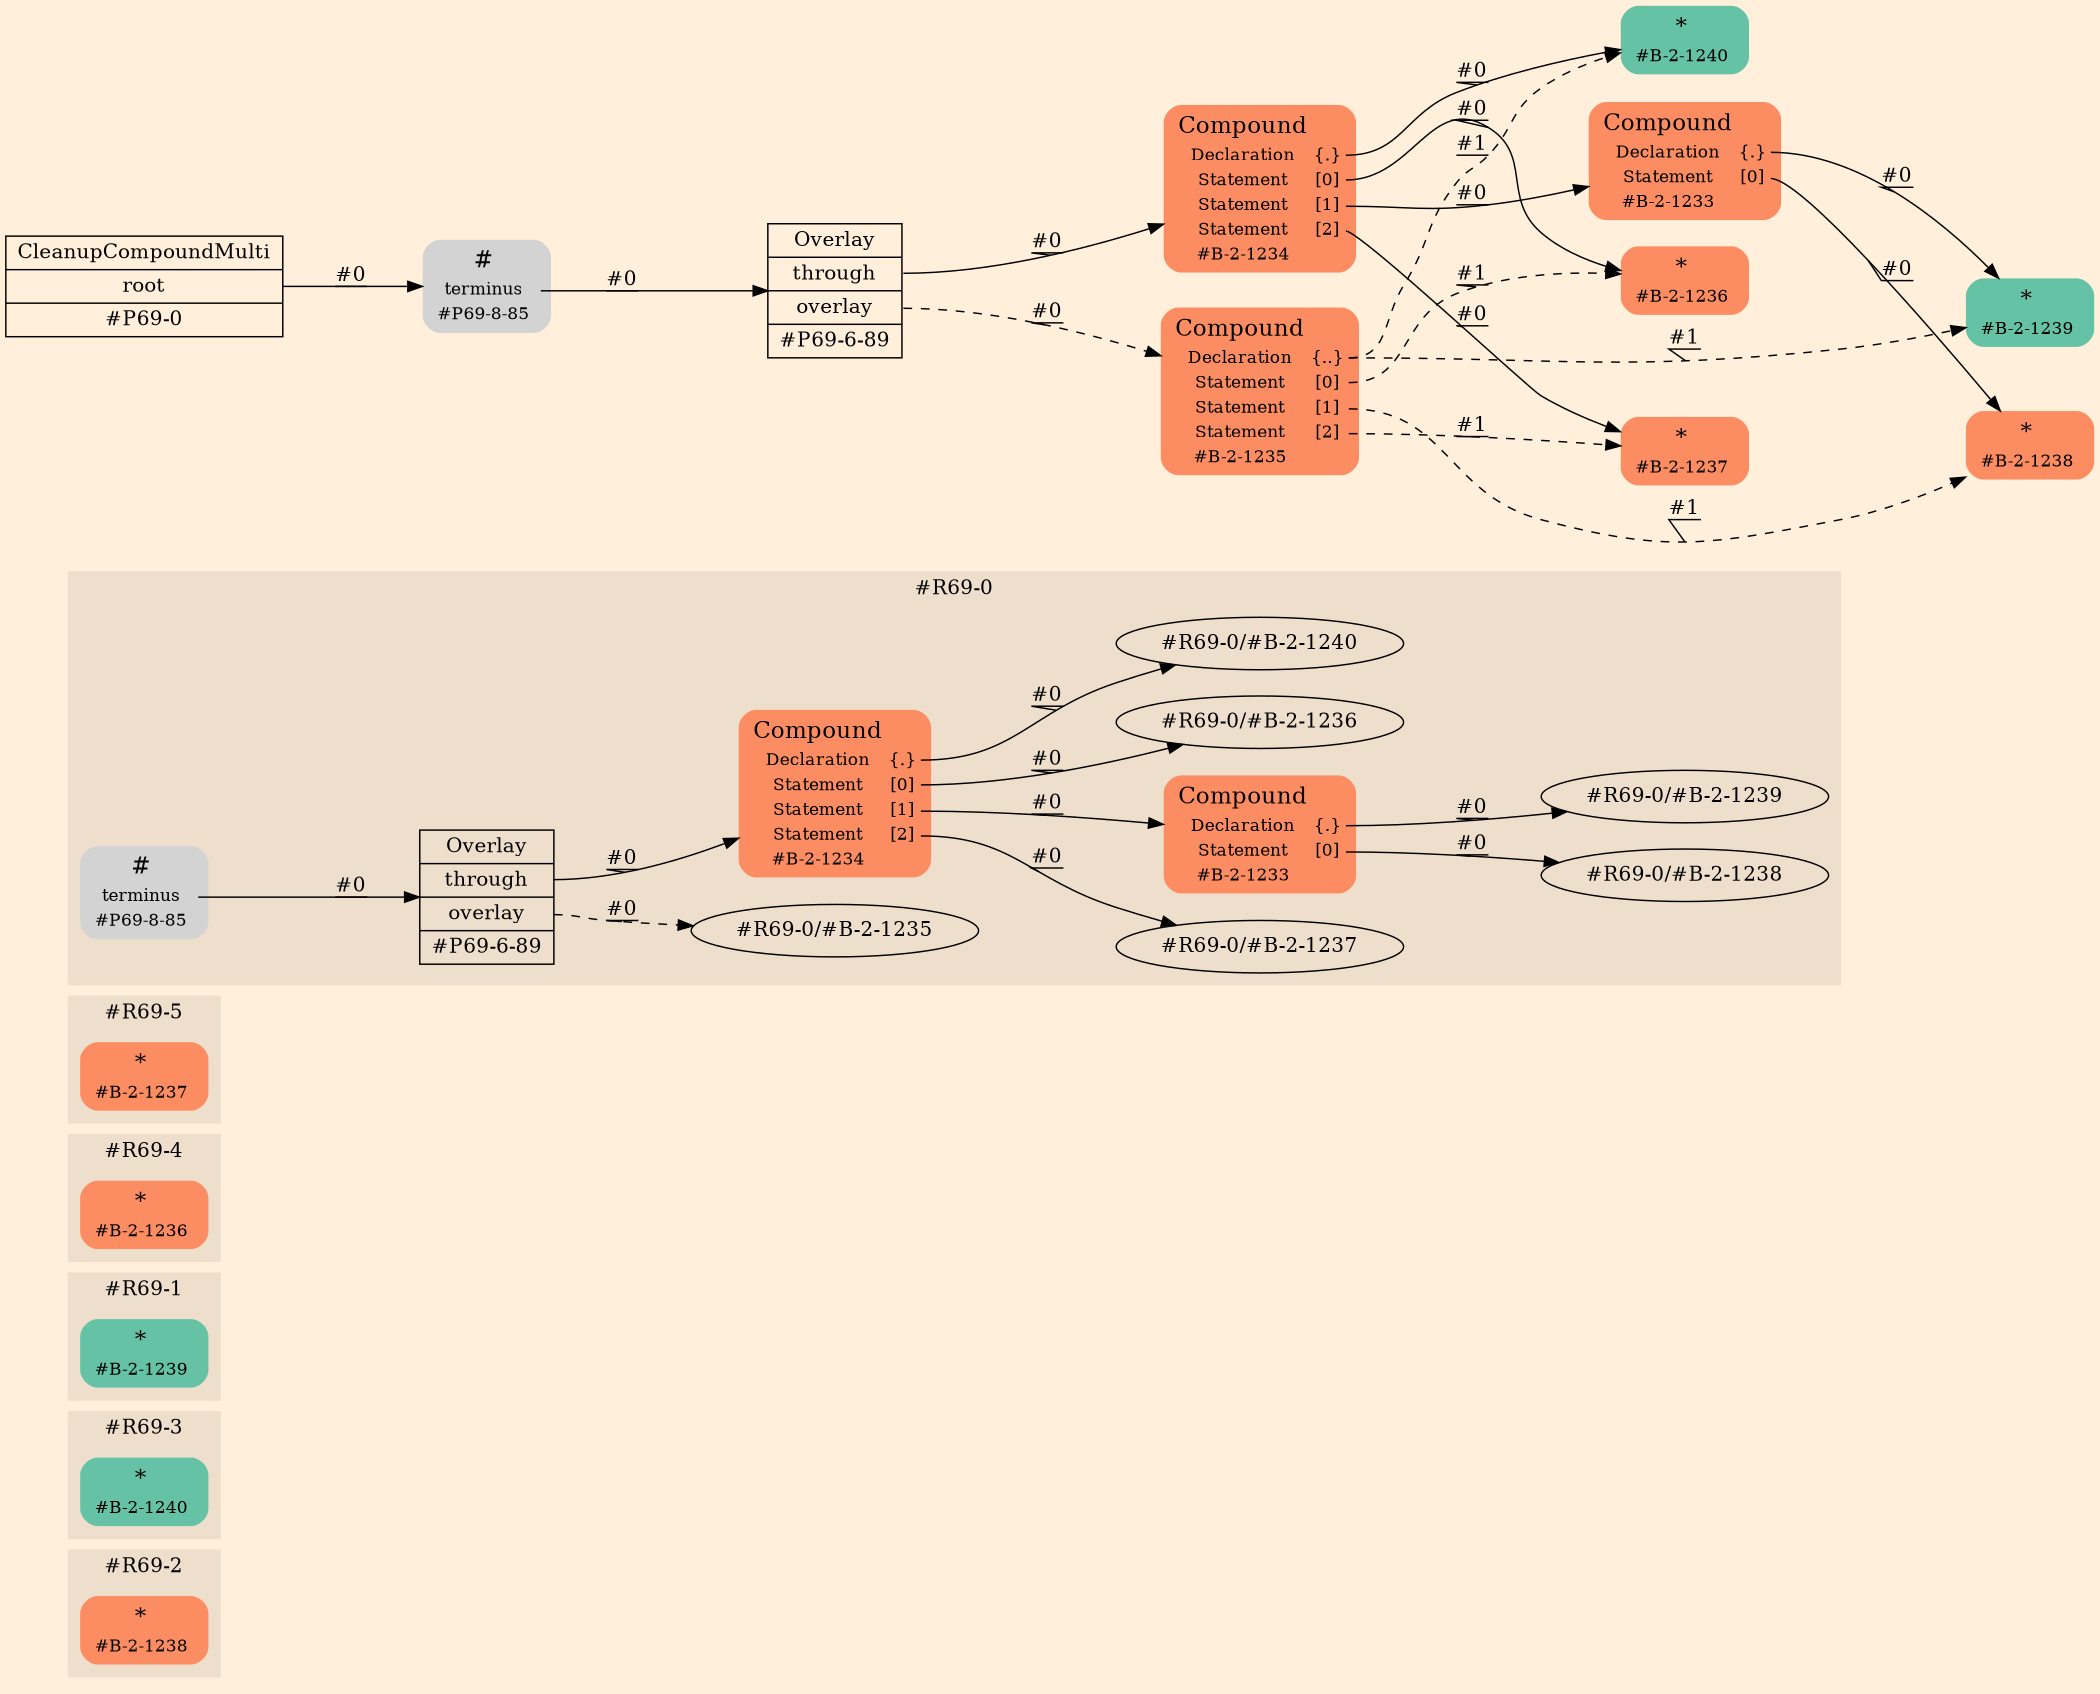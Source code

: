 digraph Inferno {
graph [
rankdir = "LR"
ranksep = 1.0
size = "14,20"
bgcolor = antiquewhite1
color = black
fontcolor = black
];
node [
];
subgraph "cluster#R69-2" {
label = "#R69-2"
style = "filled"
color = antiquewhite2
"#R69-2/#B-2-1238" [
shape = "plaintext"
fillcolor = "/set28/2"
label = <<TABLE BORDER="0" CELLBORDER="0" CELLSPACING="0">
 <TR>
  <TD><FONT POINT-SIZE="16.0">*</FONT></TD>
  <TD></TD>
 </TR>
 <TR>
  <TD>#B-2-1238</TD>
  <TD PORT="port0"></TD>
 </TR>
</TABLE>>
style = "rounded,filled"
fontsize = "12"
];
}
subgraph "cluster#R69-3" {
label = "#R69-3"
style = "filled"
color = antiquewhite2
"#R69-3/#B-2-1240" [
shape = "plaintext"
fillcolor = "/set28/1"
label = <<TABLE BORDER="0" CELLBORDER="0" CELLSPACING="0">
 <TR>
  <TD><FONT POINT-SIZE="16.0">*</FONT></TD>
  <TD></TD>
 </TR>
 <TR>
  <TD>#B-2-1240</TD>
  <TD PORT="port0"></TD>
 </TR>
</TABLE>>
style = "rounded,filled"
fontsize = "12"
];
}
subgraph "cluster#R69-1" {
label = "#R69-1"
style = "filled"
color = antiquewhite2
"#R69-1/#B-2-1239" [
shape = "plaintext"
fillcolor = "/set28/1"
label = <<TABLE BORDER="0" CELLBORDER="0" CELLSPACING="0">
 <TR>
  <TD><FONT POINT-SIZE="16.0">*</FONT></TD>
  <TD></TD>
 </TR>
 <TR>
  <TD>#B-2-1239</TD>
  <TD PORT="port0"></TD>
 </TR>
</TABLE>>
style = "rounded,filled"
fontsize = "12"
];
}
subgraph "cluster#R69-4" {
label = "#R69-4"
style = "filled"
color = antiquewhite2
"#R69-4/#B-2-1236" [
shape = "plaintext"
fillcolor = "/set28/2"
label = <<TABLE BORDER="0" CELLBORDER="0" CELLSPACING="0">
 <TR>
  <TD><FONT POINT-SIZE="16.0">*</FONT></TD>
  <TD></TD>
 </TR>
 <TR>
  <TD>#B-2-1236</TD>
  <TD PORT="port0"></TD>
 </TR>
</TABLE>>
style = "rounded,filled"
fontsize = "12"
];
}
subgraph "cluster#R69-5" {
label = "#R69-5"
style = "filled"
color = antiquewhite2
"#R69-5/#B-2-1237" [
shape = "plaintext"
fillcolor = "/set28/2"
label = <<TABLE BORDER="0" CELLBORDER="0" CELLSPACING="0">
 <TR>
  <TD><FONT POINT-SIZE="16.0">*</FONT></TD>
  <TD></TD>
 </TR>
 <TR>
  <TD>#B-2-1237</TD>
  <TD PORT="port0"></TD>
 </TR>
</TABLE>>
style = "rounded,filled"
fontsize = "12"
];
}
subgraph "cluster#R69-0" {
label = "#R69-0"
style = "filled"
color = antiquewhite2
"#R69-0/#B-2-1233" [
shape = "plaintext"
fillcolor = "/set28/2"
label = <<TABLE BORDER="0" CELLBORDER="0" CELLSPACING="0">
 <TR>
  <TD><FONT POINT-SIZE="16.0">Compound</FONT></TD>
  <TD></TD>
 </TR>
 <TR>
  <TD>Declaration</TD>
  <TD PORT="port0">{.}</TD>
 </TR>
 <TR>
  <TD>Statement</TD>
  <TD PORT="port1">[0]</TD>
 </TR>
 <TR>
  <TD>#B-2-1233</TD>
  <TD PORT="port2"></TD>
 </TR>
</TABLE>>
style = "rounded,filled"
fontsize = "12"
];
"#R69-0/#P69-8-85" [
shape = "plaintext"
label = <<TABLE BORDER="0" CELLBORDER="0" CELLSPACING="0">
 <TR>
  <TD><FONT POINT-SIZE="16.0">#</FONT></TD>
  <TD></TD>
 </TR>
 <TR>
  <TD>terminus</TD>
  <TD PORT="port0"></TD>
 </TR>
 <TR>
  <TD>#P69-8-85</TD>
  <TD PORT="port1"></TD>
 </TR>
</TABLE>>
style = "rounded,filled"
fontsize = "12"
];
"#R69-0/#B-2-1234" [
shape = "plaintext"
fillcolor = "/set28/2"
label = <<TABLE BORDER="0" CELLBORDER="0" CELLSPACING="0">
 <TR>
  <TD><FONT POINT-SIZE="16.0">Compound</FONT></TD>
  <TD></TD>
 </TR>
 <TR>
  <TD>Declaration</TD>
  <TD PORT="port0">{.}</TD>
 </TR>
 <TR>
  <TD>Statement</TD>
  <TD PORT="port1">[0]</TD>
 </TR>
 <TR>
  <TD>Statement</TD>
  <TD PORT="port2">[1]</TD>
 </TR>
 <TR>
  <TD>Statement</TD>
  <TD PORT="port3">[2]</TD>
 </TR>
 <TR>
  <TD>#B-2-1234</TD>
  <TD PORT="port4"></TD>
 </TR>
</TABLE>>
style = "rounded,filled"
fontsize = "12"
];
"#R69-0/#P69-6-89" [
shape = "record"
fillcolor = antiquewhite2
label = "<fixed> Overlay | <port0> through | <port1> overlay | <port2> #P69-6-89"
style = "filled"
fontsize = "14"
color = black
fontcolor = black
];
"#R69-0/#B-2-1233":port0 -> "#R69-0/#B-2-1239" [style="solid"
label = "#0"
decorate = true
color = black
fontcolor = black
];
"#R69-0/#B-2-1233":port1 -> "#R69-0/#B-2-1238" [style="solid"
label = "#0"
decorate = true
color = black
fontcolor = black
];
"#R69-0/#P69-8-85":port0 -> "#R69-0/#P69-6-89" [style="solid"
label = "#0"
decorate = true
color = black
fontcolor = black
];
"#R69-0/#B-2-1234":port0 -> "#R69-0/#B-2-1240" [style="solid"
label = "#0"
decorate = true
color = black
fontcolor = black
];
"#R69-0/#B-2-1234":port1 -> "#R69-0/#B-2-1236" [style="solid"
label = "#0"
decorate = true
color = black
fontcolor = black
];
"#R69-0/#B-2-1234":port2 -> "#R69-0/#B-2-1233" [style="solid"
label = "#0"
decorate = true
color = black
fontcolor = black
];
"#R69-0/#B-2-1234":port3 -> "#R69-0/#B-2-1237" [style="solid"
label = "#0"
decorate = true
color = black
fontcolor = black
];
"#R69-0/#P69-6-89":port0 -> "#R69-0/#B-2-1234" [style="solid"
label = "#0"
decorate = true
color = black
fontcolor = black
];
"#R69-0/#P69-6-89":port1 -> "#R69-0/#B-2-1235" [style="dashed"
label = "#0"
decorate = true
color = black
fontcolor = black
];
}
"CR#P69-0" [
shape = "record"
fillcolor = antiquewhite1
label = "<fixed> CleanupCompoundMulti | <port0> root | <port1> #P69-0"
style = "filled"
fontsize = "14"
color = black
fontcolor = black
];
"#P69-8-85" [
shape = "plaintext"
label = <<TABLE BORDER="0" CELLBORDER="0" CELLSPACING="0">
 <TR>
  <TD><FONT POINT-SIZE="16.0">#</FONT></TD>
  <TD></TD>
 </TR>
 <TR>
  <TD>terminus</TD>
  <TD PORT="port0"></TD>
 </TR>
 <TR>
  <TD>#P69-8-85</TD>
  <TD PORT="port1"></TD>
 </TR>
</TABLE>>
style = "rounded,filled"
fontsize = "12"
];
"#P69-6-89" [
shape = "record"
fillcolor = antiquewhite1
label = "<fixed> Overlay | <port0> through | <port1> overlay | <port2> #P69-6-89"
style = "filled"
fontsize = "14"
color = black
fontcolor = black
];
"#B-2-1234" [
shape = "plaintext"
fillcolor = "/set28/2"
label = <<TABLE BORDER="0" CELLBORDER="0" CELLSPACING="0">
 <TR>
  <TD><FONT POINT-SIZE="16.0">Compound</FONT></TD>
  <TD></TD>
 </TR>
 <TR>
  <TD>Declaration</TD>
  <TD PORT="port0">{.}</TD>
 </TR>
 <TR>
  <TD>Statement</TD>
  <TD PORT="port1">[0]</TD>
 </TR>
 <TR>
  <TD>Statement</TD>
  <TD PORT="port2">[1]</TD>
 </TR>
 <TR>
  <TD>Statement</TD>
  <TD PORT="port3">[2]</TD>
 </TR>
 <TR>
  <TD>#B-2-1234</TD>
  <TD PORT="port4"></TD>
 </TR>
</TABLE>>
style = "rounded,filled"
fontsize = "12"
];
"#B-2-1240" [
shape = "plaintext"
fillcolor = "/set28/1"
label = <<TABLE BORDER="0" CELLBORDER="0" CELLSPACING="0">
 <TR>
  <TD><FONT POINT-SIZE="16.0">*</FONT></TD>
  <TD></TD>
 </TR>
 <TR>
  <TD>#B-2-1240</TD>
  <TD PORT="port0"></TD>
 </TR>
</TABLE>>
style = "rounded,filled"
fontsize = "12"
];
"#B-2-1236" [
shape = "plaintext"
fillcolor = "/set28/2"
label = <<TABLE BORDER="0" CELLBORDER="0" CELLSPACING="0">
 <TR>
  <TD><FONT POINT-SIZE="16.0">*</FONT></TD>
  <TD></TD>
 </TR>
 <TR>
  <TD>#B-2-1236</TD>
  <TD PORT="port0"></TD>
 </TR>
</TABLE>>
style = "rounded,filled"
fontsize = "12"
];
"#B-2-1233" [
shape = "plaintext"
fillcolor = "/set28/2"
label = <<TABLE BORDER="0" CELLBORDER="0" CELLSPACING="0">
 <TR>
  <TD><FONT POINT-SIZE="16.0">Compound</FONT></TD>
  <TD></TD>
 </TR>
 <TR>
  <TD>Declaration</TD>
  <TD PORT="port0">{.}</TD>
 </TR>
 <TR>
  <TD>Statement</TD>
  <TD PORT="port1">[0]</TD>
 </TR>
 <TR>
  <TD>#B-2-1233</TD>
  <TD PORT="port2"></TD>
 </TR>
</TABLE>>
style = "rounded,filled"
fontsize = "12"
];
"#B-2-1239" [
shape = "plaintext"
fillcolor = "/set28/1"
label = <<TABLE BORDER="0" CELLBORDER="0" CELLSPACING="0">
 <TR>
  <TD><FONT POINT-SIZE="16.0">*</FONT></TD>
  <TD></TD>
 </TR>
 <TR>
  <TD>#B-2-1239</TD>
  <TD PORT="port0"></TD>
 </TR>
</TABLE>>
style = "rounded,filled"
fontsize = "12"
];
"#B-2-1238" [
shape = "plaintext"
fillcolor = "/set28/2"
label = <<TABLE BORDER="0" CELLBORDER="0" CELLSPACING="0">
 <TR>
  <TD><FONT POINT-SIZE="16.0">*</FONT></TD>
  <TD></TD>
 </TR>
 <TR>
  <TD>#B-2-1238</TD>
  <TD PORT="port0"></TD>
 </TR>
</TABLE>>
style = "rounded,filled"
fontsize = "12"
];
"#B-2-1237" [
shape = "plaintext"
fillcolor = "/set28/2"
label = <<TABLE BORDER="0" CELLBORDER="0" CELLSPACING="0">
 <TR>
  <TD><FONT POINT-SIZE="16.0">*</FONT></TD>
  <TD></TD>
 </TR>
 <TR>
  <TD>#B-2-1237</TD>
  <TD PORT="port0"></TD>
 </TR>
</TABLE>>
style = "rounded,filled"
fontsize = "12"
];
"#B-2-1235" [
shape = "plaintext"
fillcolor = "/set28/2"
label = <<TABLE BORDER="0" CELLBORDER="0" CELLSPACING="0">
 <TR>
  <TD><FONT POINT-SIZE="16.0">Compound</FONT></TD>
  <TD></TD>
 </TR>
 <TR>
  <TD>Declaration</TD>
  <TD PORT="port0">{..}</TD>
 </TR>
 <TR>
  <TD>Statement</TD>
  <TD PORT="port1">[0]</TD>
 </TR>
 <TR>
  <TD>Statement</TD>
  <TD PORT="port2">[1]</TD>
 </TR>
 <TR>
  <TD>Statement</TD>
  <TD PORT="port3">[2]</TD>
 </TR>
 <TR>
  <TD>#B-2-1235</TD>
  <TD PORT="port4"></TD>
 </TR>
</TABLE>>
style = "rounded,filled"
fontsize = "12"
];
"CR#P69-0":port0 -> "#P69-8-85" [style="solid"
label = "#0"
decorate = true
color = black
fontcolor = black
];
"#P69-8-85":port0 -> "#P69-6-89" [style="solid"
label = "#0"
decorate = true
color = black
fontcolor = black
];
"#P69-6-89":port0 -> "#B-2-1234" [style="solid"
label = "#0"
decorate = true
color = black
fontcolor = black
];
"#P69-6-89":port1 -> "#B-2-1235" [style="dashed"
label = "#0"
decorate = true
color = black
fontcolor = black
];
"#B-2-1234":port0 -> "#B-2-1240" [style="solid"
label = "#0"
decorate = true
color = black
fontcolor = black
];
"#B-2-1234":port1 -> "#B-2-1236" [style="solid"
label = "#0"
decorate = true
color = black
fontcolor = black
];
"#B-2-1234":port2 -> "#B-2-1233" [style="solid"
label = "#0"
decorate = true
color = black
fontcolor = black
];
"#B-2-1234":port3 -> "#B-2-1237" [style="solid"
label = "#0"
decorate = true
color = black
fontcolor = black
];
"#B-2-1233":port0 -> "#B-2-1239" [style="solid"
label = "#0"
decorate = true
color = black
fontcolor = black
];
"#B-2-1233":port1 -> "#B-2-1238" [style="solid"
label = "#0"
decorate = true
color = black
fontcolor = black
];
"#B-2-1235":port0 -> "#B-2-1239" [style="dashed"
label = "#1"
decorate = true
color = black
fontcolor = black
];
"#B-2-1235":port0 -> "#B-2-1240" [style="dashed"
label = "#1"
decorate = true
color = black
fontcolor = black
];
"#B-2-1235":port1 -> "#B-2-1236" [style="dashed"
label = "#1"
decorate = true
color = black
fontcolor = black
];
"#B-2-1235":port2 -> "#B-2-1238" [style="dashed"
label = "#1"
decorate = true
color = black
fontcolor = black
];
"#B-2-1235":port3 -> "#B-2-1237" [style="dashed"
label = "#1"
decorate = true
color = black
fontcolor = black
];
}
